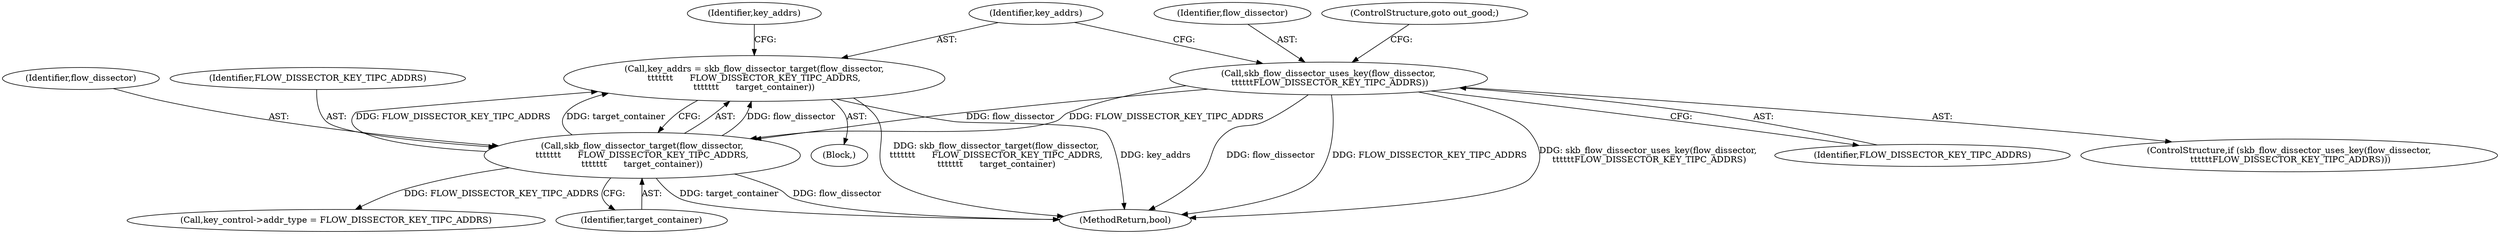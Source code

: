 digraph "0_linux_a6e544b0a88b53114bfa5a57e21b7be7a8dfc9d0@pointer" {
"1000445" [label="(Call,key_addrs = skb_flow_dissector_target(flow_dissector,\n\t\t\t\t\t\t\t      FLOW_DISSECTOR_KEY_TIPC_ADDRS,\n\t\t\t\t\t\t\t      target_container))"];
"1000447" [label="(Call,skb_flow_dissector_target(flow_dissector,\n\t\t\t\t\t\t\t      FLOW_DISSECTOR_KEY_TIPC_ADDRS,\n\t\t\t\t\t\t\t      target_container))"];
"1000441" [label="(Call,skb_flow_dissector_uses_key(flow_dissector,\n \t\t\t\t\t\tFLOW_DISSECTOR_KEY_TIPC_ADDRS))"];
"1000448" [label="(Identifier,flow_dissector)"];
"1000777" [label="(MethodReturn,bool)"];
"1000443" [label="(Identifier,FLOW_DISSECTOR_KEY_TIPC_ADDRS)"];
"1000454" [label="(Identifier,key_addrs)"];
"1000440" [label="(ControlStructure,if (skb_flow_dissector_uses_key(flow_dissector,\n \t\t\t\t\t\tFLOW_DISSECTOR_KEY_TIPC_ADDRS)))"];
"1000442" [label="(Identifier,flow_dissector)"];
"1000460" [label="(Call,key_control->addr_type = FLOW_DISSECTOR_KEY_TIPC_ADDRS)"];
"1000447" [label="(Call,skb_flow_dissector_target(flow_dissector,\n\t\t\t\t\t\t\t      FLOW_DISSECTOR_KEY_TIPC_ADDRS,\n\t\t\t\t\t\t\t      target_container))"];
"1000465" [label="(ControlStructure,goto out_good;)"];
"1000446" [label="(Identifier,key_addrs)"];
"1000444" [label="(Block,)"];
"1000450" [label="(Identifier,target_container)"];
"1000449" [label="(Identifier,FLOW_DISSECTOR_KEY_TIPC_ADDRS)"];
"1000445" [label="(Call,key_addrs = skb_flow_dissector_target(flow_dissector,\n\t\t\t\t\t\t\t      FLOW_DISSECTOR_KEY_TIPC_ADDRS,\n\t\t\t\t\t\t\t      target_container))"];
"1000441" [label="(Call,skb_flow_dissector_uses_key(flow_dissector,\n \t\t\t\t\t\tFLOW_DISSECTOR_KEY_TIPC_ADDRS))"];
"1000445" -> "1000444"  [label="AST: "];
"1000445" -> "1000447"  [label="CFG: "];
"1000446" -> "1000445"  [label="AST: "];
"1000447" -> "1000445"  [label="AST: "];
"1000454" -> "1000445"  [label="CFG: "];
"1000445" -> "1000777"  [label="DDG: key_addrs"];
"1000445" -> "1000777"  [label="DDG: skb_flow_dissector_target(flow_dissector,\n\t\t\t\t\t\t\t      FLOW_DISSECTOR_KEY_TIPC_ADDRS,\n\t\t\t\t\t\t\t      target_container)"];
"1000447" -> "1000445"  [label="DDG: flow_dissector"];
"1000447" -> "1000445"  [label="DDG: FLOW_DISSECTOR_KEY_TIPC_ADDRS"];
"1000447" -> "1000445"  [label="DDG: target_container"];
"1000447" -> "1000450"  [label="CFG: "];
"1000448" -> "1000447"  [label="AST: "];
"1000449" -> "1000447"  [label="AST: "];
"1000450" -> "1000447"  [label="AST: "];
"1000447" -> "1000777"  [label="DDG: target_container"];
"1000447" -> "1000777"  [label="DDG: flow_dissector"];
"1000441" -> "1000447"  [label="DDG: flow_dissector"];
"1000441" -> "1000447"  [label="DDG: FLOW_DISSECTOR_KEY_TIPC_ADDRS"];
"1000447" -> "1000460"  [label="DDG: FLOW_DISSECTOR_KEY_TIPC_ADDRS"];
"1000441" -> "1000440"  [label="AST: "];
"1000441" -> "1000443"  [label="CFG: "];
"1000442" -> "1000441"  [label="AST: "];
"1000443" -> "1000441"  [label="AST: "];
"1000446" -> "1000441"  [label="CFG: "];
"1000465" -> "1000441"  [label="CFG: "];
"1000441" -> "1000777"  [label="DDG: flow_dissector"];
"1000441" -> "1000777"  [label="DDG: FLOW_DISSECTOR_KEY_TIPC_ADDRS"];
"1000441" -> "1000777"  [label="DDG: skb_flow_dissector_uses_key(flow_dissector,\n \t\t\t\t\t\tFLOW_DISSECTOR_KEY_TIPC_ADDRS)"];
}

